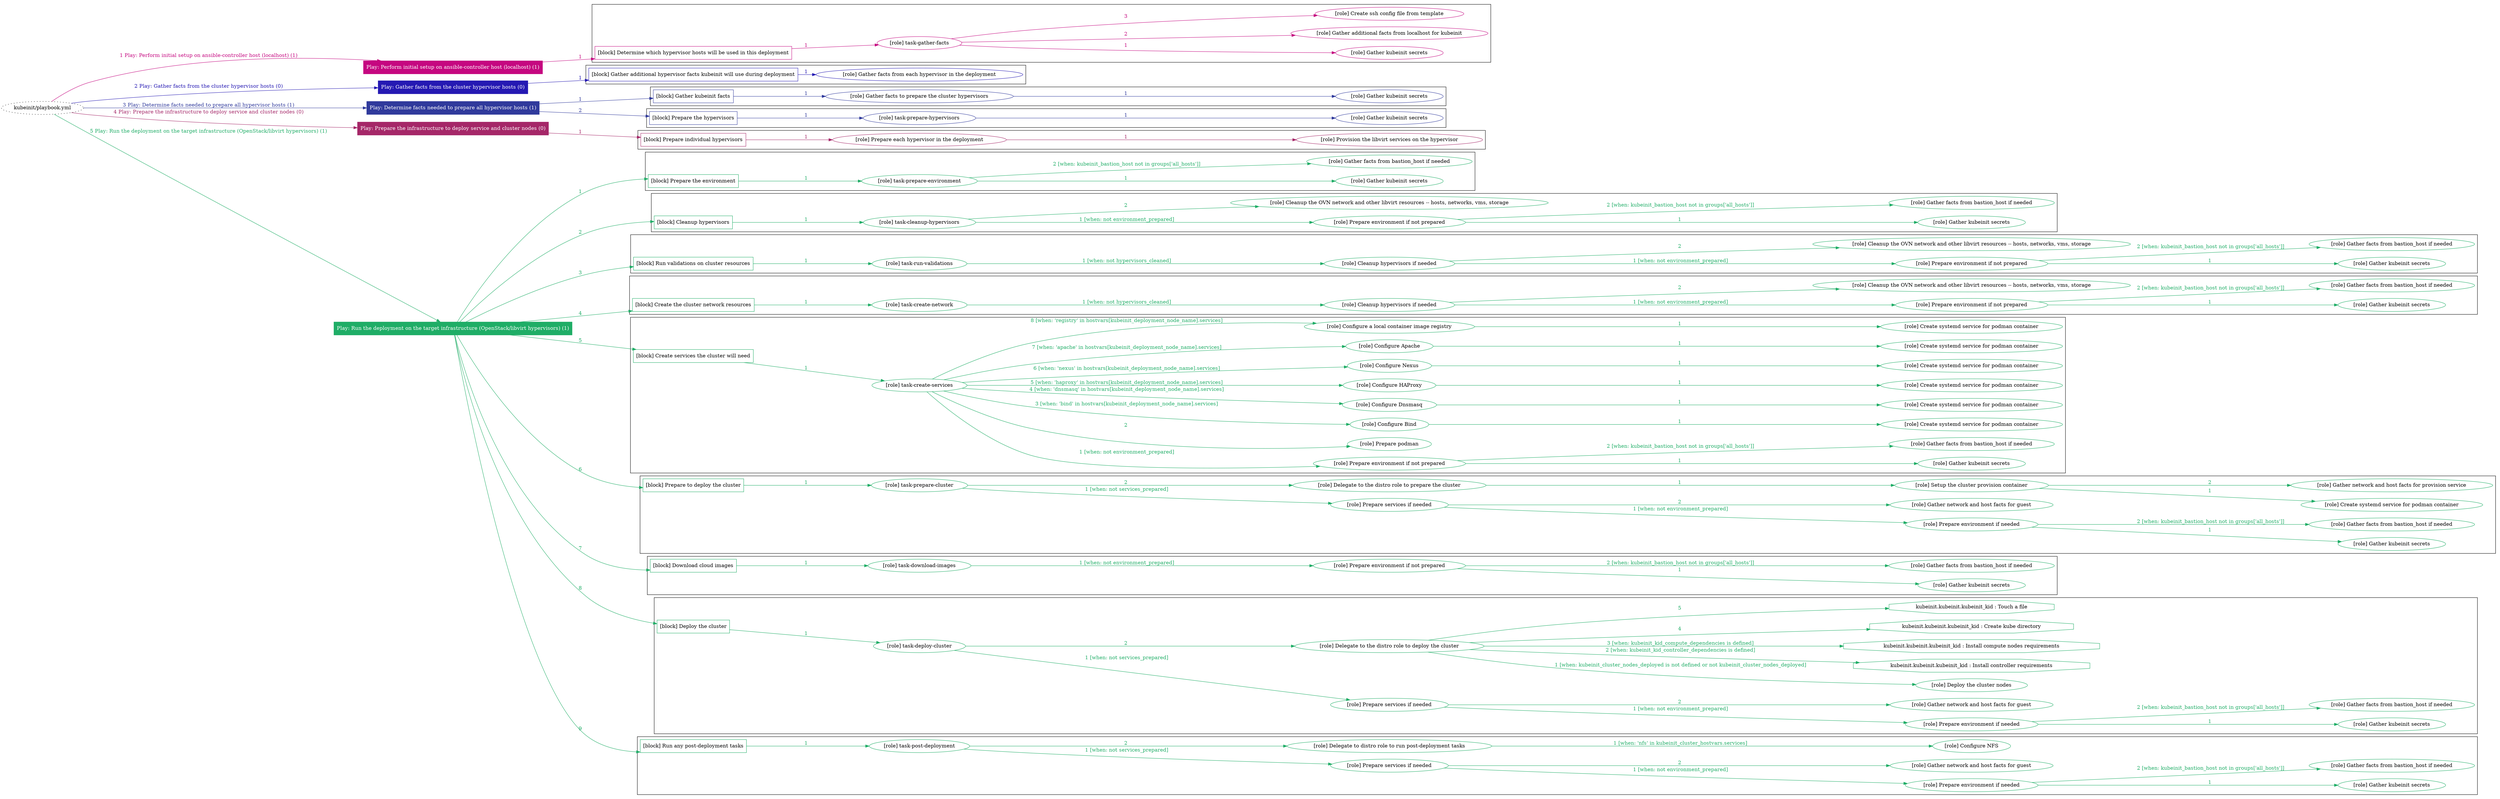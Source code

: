 digraph {
	graph [concentrate=true ordering=in rankdir=LR ratio=fill]
	edge [esep=5 sep=10]
	"kubeinit/playbook.yml" [URL="/home/runner/work/kubeinit/kubeinit/kubeinit/playbook.yml" id=playbook_5564cf9e style=dotted]
	"kubeinit/playbook.yml" -> play_42c17058 [label="1 Play: Perform initial setup on ansible-controller host (localhost) (1)" color="#c50780" fontcolor="#c50780" id=edge_play_42c17058 labeltooltip="1 Play: Perform initial setup on ansible-controller host (localhost) (1)" tooltip="1 Play: Perform initial setup on ansible-controller host (localhost) (1)"]
	subgraph "Play: Perform initial setup on ansible-controller host (localhost) (1)" {
		play_42c17058 [label="Play: Perform initial setup on ansible-controller host (localhost) (1)" URL="/home/runner/work/kubeinit/kubeinit/kubeinit/playbook.yml" color="#c50780" fontcolor="#ffffff" id=play_42c17058 shape=box style=filled tooltip=localhost]
		play_42c17058 -> block_4e6d3da4 [label=1 color="#c50780" fontcolor="#c50780" id=edge_block_4e6d3da4 labeltooltip=1 tooltip=1]
		subgraph cluster_block_4e6d3da4 {
			block_4e6d3da4 [label="[block] Determine which hypervisor hosts will be used in this deployment" URL="/home/runner/work/kubeinit/kubeinit/kubeinit/playbook.yml" color="#c50780" id=block_4e6d3da4 labeltooltip="Determine which hypervisor hosts will be used in this deployment" shape=box tooltip="Determine which hypervisor hosts will be used in this deployment"]
			block_4e6d3da4 -> role_4cf46955 [label="1 " color="#c50780" fontcolor="#c50780" id=edge_role_4cf46955 labeltooltip="1 " tooltip="1 "]
			subgraph "task-gather-facts" {
				role_4cf46955 [label="[role] task-gather-facts" URL="/home/runner/work/kubeinit/kubeinit/kubeinit/playbook.yml" color="#c50780" id=role_4cf46955 tooltip="task-gather-facts"]
				role_4cf46955 -> role_d04ea22d [label="1 " color="#c50780" fontcolor="#c50780" id=edge_role_d04ea22d labeltooltip="1 " tooltip="1 "]
				subgraph "Gather kubeinit secrets" {
					role_d04ea22d [label="[role] Gather kubeinit secrets" URL="/home/runner/.ansible/collections/ansible_collections/kubeinit/kubeinit/roles/kubeinit_prepare/tasks/build_hypervisors_group.yml" color="#c50780" id=role_d04ea22d tooltip="Gather kubeinit secrets"]
				}
				role_4cf46955 -> role_8571aa6c [label="2 " color="#c50780" fontcolor="#c50780" id=edge_role_8571aa6c labeltooltip="2 " tooltip="2 "]
				subgraph "Gather additional facts from localhost for kubeinit" {
					role_8571aa6c [label="[role] Gather additional facts from localhost for kubeinit" URL="/home/runner/.ansible/collections/ansible_collections/kubeinit/kubeinit/roles/kubeinit_prepare/tasks/build_hypervisors_group.yml" color="#c50780" id=role_8571aa6c tooltip="Gather additional facts from localhost for kubeinit"]
				}
				role_4cf46955 -> role_f6e1a509 [label="3 " color="#c50780" fontcolor="#c50780" id=edge_role_f6e1a509 labeltooltip="3 " tooltip="3 "]
				subgraph "Create ssh config file from template" {
					role_f6e1a509 [label="[role] Create ssh config file from template" URL="/home/runner/.ansible/collections/ansible_collections/kubeinit/kubeinit/roles/kubeinit_prepare/tasks/build_hypervisors_group.yml" color="#c50780" id=role_f6e1a509 tooltip="Create ssh config file from template"]
				}
			}
		}
	}
	"kubeinit/playbook.yml" -> play_f1cda1c5 [label="2 Play: Gather facts from the cluster hypervisor hosts (0)" color="#2519b3" fontcolor="#2519b3" id=edge_play_f1cda1c5 labeltooltip="2 Play: Gather facts from the cluster hypervisor hosts (0)" tooltip="2 Play: Gather facts from the cluster hypervisor hosts (0)"]
	subgraph "Play: Gather facts from the cluster hypervisor hosts (0)" {
		play_f1cda1c5 [label="Play: Gather facts from the cluster hypervisor hosts (0)" URL="/home/runner/work/kubeinit/kubeinit/kubeinit/playbook.yml" color="#2519b3" fontcolor="#ffffff" id=play_f1cda1c5 shape=box style=filled tooltip="Play: Gather facts from the cluster hypervisor hosts (0)"]
		play_f1cda1c5 -> block_b6346112 [label=1 color="#2519b3" fontcolor="#2519b3" id=edge_block_b6346112 labeltooltip=1 tooltip=1]
		subgraph cluster_block_b6346112 {
			block_b6346112 [label="[block] Gather additional hypervisor facts kubeinit will use during deployment" URL="/home/runner/work/kubeinit/kubeinit/kubeinit/playbook.yml" color="#2519b3" id=block_b6346112 labeltooltip="Gather additional hypervisor facts kubeinit will use during deployment" shape=box tooltip="Gather additional hypervisor facts kubeinit will use during deployment"]
			block_b6346112 -> role_59a12b52 [label="1 " color="#2519b3" fontcolor="#2519b3" id=edge_role_59a12b52 labeltooltip="1 " tooltip="1 "]
			subgraph "Gather facts from each hypervisor in the deployment" {
				role_59a12b52 [label="[role] Gather facts from each hypervisor in the deployment" URL="/home/runner/work/kubeinit/kubeinit/kubeinit/playbook.yml" color="#2519b3" id=role_59a12b52 tooltip="Gather facts from each hypervisor in the deployment"]
			}
		}
	}
	"kubeinit/playbook.yml" -> play_05d802f3 [label="3 Play: Determine facts needed to prepare all hypervisor hosts (1)" color="#303a9c" fontcolor="#303a9c" id=edge_play_05d802f3 labeltooltip="3 Play: Determine facts needed to prepare all hypervisor hosts (1)" tooltip="3 Play: Determine facts needed to prepare all hypervisor hosts (1)"]
	subgraph "Play: Determine facts needed to prepare all hypervisor hosts (1)" {
		play_05d802f3 [label="Play: Determine facts needed to prepare all hypervisor hosts (1)" URL="/home/runner/work/kubeinit/kubeinit/kubeinit/playbook.yml" color="#303a9c" fontcolor="#ffffff" id=play_05d802f3 shape=box style=filled tooltip=localhost]
		play_05d802f3 -> block_8f42b0ff [label=1 color="#303a9c" fontcolor="#303a9c" id=edge_block_8f42b0ff labeltooltip=1 tooltip=1]
		subgraph cluster_block_8f42b0ff {
			block_8f42b0ff [label="[block] Gather kubeinit facts" URL="/home/runner/work/kubeinit/kubeinit/kubeinit/playbook.yml" color="#303a9c" id=block_8f42b0ff labeltooltip="Gather kubeinit facts" shape=box tooltip="Gather kubeinit facts"]
			block_8f42b0ff -> role_394f64c6 [label="1 " color="#303a9c" fontcolor="#303a9c" id=edge_role_394f64c6 labeltooltip="1 " tooltip="1 "]
			subgraph "Gather facts to prepare the cluster hypervisors" {
				role_394f64c6 [label="[role] Gather facts to prepare the cluster hypervisors" URL="/home/runner/work/kubeinit/kubeinit/kubeinit/playbook.yml" color="#303a9c" id=role_394f64c6 tooltip="Gather facts to prepare the cluster hypervisors"]
				role_394f64c6 -> role_f16de16a [label="1 " color="#303a9c" fontcolor="#303a9c" id=edge_role_f16de16a labeltooltip="1 " tooltip="1 "]
				subgraph "Gather kubeinit secrets" {
					role_f16de16a [label="[role] Gather kubeinit secrets" URL="/home/runner/.ansible/collections/ansible_collections/kubeinit/kubeinit/roles/kubeinit_prepare/tasks/gather_kubeinit_facts.yml" color="#303a9c" id=role_f16de16a tooltip="Gather kubeinit secrets"]
				}
			}
		}
		play_05d802f3 -> block_bacd430b [label=2 color="#303a9c" fontcolor="#303a9c" id=edge_block_bacd430b labeltooltip=2 tooltip=2]
		subgraph cluster_block_bacd430b {
			block_bacd430b [label="[block] Prepare the hypervisors" URL="/home/runner/work/kubeinit/kubeinit/kubeinit/playbook.yml" color="#303a9c" id=block_bacd430b labeltooltip="Prepare the hypervisors" shape=box tooltip="Prepare the hypervisors"]
			block_bacd430b -> role_34060e7a [label="1 " color="#303a9c" fontcolor="#303a9c" id=edge_role_34060e7a labeltooltip="1 " tooltip="1 "]
			subgraph "task-prepare-hypervisors" {
				role_34060e7a [label="[role] task-prepare-hypervisors" URL="/home/runner/work/kubeinit/kubeinit/kubeinit/playbook.yml" color="#303a9c" id=role_34060e7a tooltip="task-prepare-hypervisors"]
				role_34060e7a -> role_936aabcf [label="1 " color="#303a9c" fontcolor="#303a9c" id=edge_role_936aabcf labeltooltip="1 " tooltip="1 "]
				subgraph "Gather kubeinit secrets" {
					role_936aabcf [label="[role] Gather kubeinit secrets" URL="/home/runner/.ansible/collections/ansible_collections/kubeinit/kubeinit/roles/kubeinit_prepare/tasks/gather_kubeinit_facts.yml" color="#303a9c" id=role_936aabcf tooltip="Gather kubeinit secrets"]
				}
			}
		}
	}
	"kubeinit/playbook.yml" -> play_a29bdca4 [label="4 Play: Prepare the infrastructure to deploy service and cluster nodes (0)" color="#a52768" fontcolor="#a52768" id=edge_play_a29bdca4 labeltooltip="4 Play: Prepare the infrastructure to deploy service and cluster nodes (0)" tooltip="4 Play: Prepare the infrastructure to deploy service and cluster nodes (0)"]
	subgraph "Play: Prepare the infrastructure to deploy service and cluster nodes (0)" {
		play_a29bdca4 [label="Play: Prepare the infrastructure to deploy service and cluster nodes (0)" URL="/home/runner/work/kubeinit/kubeinit/kubeinit/playbook.yml" color="#a52768" fontcolor="#ffffff" id=play_a29bdca4 shape=box style=filled tooltip="Play: Prepare the infrastructure to deploy service and cluster nodes (0)"]
		play_a29bdca4 -> block_cb45fae4 [label=1 color="#a52768" fontcolor="#a52768" id=edge_block_cb45fae4 labeltooltip=1 tooltip=1]
		subgraph cluster_block_cb45fae4 {
			block_cb45fae4 [label="[block] Prepare individual hypervisors" URL="/home/runner/work/kubeinit/kubeinit/kubeinit/playbook.yml" color="#a52768" id=block_cb45fae4 labeltooltip="Prepare individual hypervisors" shape=box tooltip="Prepare individual hypervisors"]
			block_cb45fae4 -> role_5d8b2928 [label="1 " color="#a52768" fontcolor="#a52768" id=edge_role_5d8b2928 labeltooltip="1 " tooltip="1 "]
			subgraph "Prepare each hypervisor in the deployment" {
				role_5d8b2928 [label="[role] Prepare each hypervisor in the deployment" URL="/home/runner/work/kubeinit/kubeinit/kubeinit/playbook.yml" color="#a52768" id=role_5d8b2928 tooltip="Prepare each hypervisor in the deployment"]
				role_5d8b2928 -> role_45c8732e [label="1 " color="#a52768" fontcolor="#a52768" id=edge_role_45c8732e labeltooltip="1 " tooltip="1 "]
				subgraph "Provision the libvirt services on the hypervisor" {
					role_45c8732e [label="[role] Provision the libvirt services on the hypervisor" URL="/home/runner/.ansible/collections/ansible_collections/kubeinit/kubeinit/roles/kubeinit_prepare/tasks/prepare_hypervisor.yml" color="#a52768" id=role_45c8732e tooltip="Provision the libvirt services on the hypervisor"]
				}
			}
		}
	}
	"kubeinit/playbook.yml" -> play_2ea4fa97 [label="5 Play: Run the deployment on the target infrastructure (OpenStack/libvirt hypervisors) (1)" color="#1fad66" fontcolor="#1fad66" id=edge_play_2ea4fa97 labeltooltip="5 Play: Run the deployment on the target infrastructure (OpenStack/libvirt hypervisors) (1)" tooltip="5 Play: Run the deployment on the target infrastructure (OpenStack/libvirt hypervisors) (1)"]
	subgraph "Play: Run the deployment on the target infrastructure (OpenStack/libvirt hypervisors) (1)" {
		play_2ea4fa97 [label="Play: Run the deployment on the target infrastructure (OpenStack/libvirt hypervisors) (1)" URL="/home/runner/work/kubeinit/kubeinit/kubeinit/playbook.yml" color="#1fad66" fontcolor="#ffffff" id=play_2ea4fa97 shape=box style=filled tooltip=localhost]
		play_2ea4fa97 -> block_c73feac8 [label=1 color="#1fad66" fontcolor="#1fad66" id=edge_block_c73feac8 labeltooltip=1 tooltip=1]
		subgraph cluster_block_c73feac8 {
			block_c73feac8 [label="[block] Prepare the environment" URL="/home/runner/work/kubeinit/kubeinit/kubeinit/playbook.yml" color="#1fad66" id=block_c73feac8 labeltooltip="Prepare the environment" shape=box tooltip="Prepare the environment"]
			block_c73feac8 -> role_e5b99250 [label="1 " color="#1fad66" fontcolor="#1fad66" id=edge_role_e5b99250 labeltooltip="1 " tooltip="1 "]
			subgraph "task-prepare-environment" {
				role_e5b99250 [label="[role] task-prepare-environment" URL="/home/runner/work/kubeinit/kubeinit/kubeinit/playbook.yml" color="#1fad66" id=role_e5b99250 tooltip="task-prepare-environment"]
				role_e5b99250 -> role_855a829a [label="1 " color="#1fad66" fontcolor="#1fad66" id=edge_role_855a829a labeltooltip="1 " tooltip="1 "]
				subgraph "Gather kubeinit secrets" {
					role_855a829a [label="[role] Gather kubeinit secrets" URL="/home/runner/.ansible/collections/ansible_collections/kubeinit/kubeinit/roles/kubeinit_prepare/tasks/gather_kubeinit_facts.yml" color="#1fad66" id=role_855a829a tooltip="Gather kubeinit secrets"]
				}
				role_e5b99250 -> role_eae39961 [label="2 [when: kubeinit_bastion_host not in groups['all_hosts']]" color="#1fad66" fontcolor="#1fad66" id=edge_role_eae39961 labeltooltip="2 [when: kubeinit_bastion_host not in groups['all_hosts']]" tooltip="2 [when: kubeinit_bastion_host not in groups['all_hosts']]"]
				subgraph "Gather facts from bastion_host if needed" {
					role_eae39961 [label="[role] Gather facts from bastion_host if needed" URL="/home/runner/.ansible/collections/ansible_collections/kubeinit/kubeinit/roles/kubeinit_prepare/tasks/main.yml" color="#1fad66" id=role_eae39961 tooltip="Gather facts from bastion_host if needed"]
				}
			}
		}
		play_2ea4fa97 -> block_cf624886 [label=2 color="#1fad66" fontcolor="#1fad66" id=edge_block_cf624886 labeltooltip=2 tooltip=2]
		subgraph cluster_block_cf624886 {
			block_cf624886 [label="[block] Cleanup hypervisors" URL="/home/runner/work/kubeinit/kubeinit/kubeinit/playbook.yml" color="#1fad66" id=block_cf624886 labeltooltip="Cleanup hypervisors" shape=box tooltip="Cleanup hypervisors"]
			block_cf624886 -> role_75ab85f9 [label="1 " color="#1fad66" fontcolor="#1fad66" id=edge_role_75ab85f9 labeltooltip="1 " tooltip="1 "]
			subgraph "task-cleanup-hypervisors" {
				role_75ab85f9 [label="[role] task-cleanup-hypervisors" URL="/home/runner/work/kubeinit/kubeinit/kubeinit/playbook.yml" color="#1fad66" id=role_75ab85f9 tooltip="task-cleanup-hypervisors"]
				role_75ab85f9 -> role_02f10717 [label="1 [when: not environment_prepared]" color="#1fad66" fontcolor="#1fad66" id=edge_role_02f10717 labeltooltip="1 [when: not environment_prepared]" tooltip="1 [when: not environment_prepared]"]
				subgraph "Prepare environment if not prepared" {
					role_02f10717 [label="[role] Prepare environment if not prepared" URL="/home/runner/.ansible/collections/ansible_collections/kubeinit/kubeinit/roles/kubeinit_libvirt/tasks/cleanup_hypervisors.yml" color="#1fad66" id=role_02f10717 tooltip="Prepare environment if not prepared"]
					role_02f10717 -> role_98727630 [label="1 " color="#1fad66" fontcolor="#1fad66" id=edge_role_98727630 labeltooltip="1 " tooltip="1 "]
					subgraph "Gather kubeinit secrets" {
						role_98727630 [label="[role] Gather kubeinit secrets" URL="/home/runner/.ansible/collections/ansible_collections/kubeinit/kubeinit/roles/kubeinit_prepare/tasks/gather_kubeinit_facts.yml" color="#1fad66" id=role_98727630 tooltip="Gather kubeinit secrets"]
					}
					role_02f10717 -> role_0d074d5c [label="2 [when: kubeinit_bastion_host not in groups['all_hosts']]" color="#1fad66" fontcolor="#1fad66" id=edge_role_0d074d5c labeltooltip="2 [when: kubeinit_bastion_host not in groups['all_hosts']]" tooltip="2 [when: kubeinit_bastion_host not in groups['all_hosts']]"]
					subgraph "Gather facts from bastion_host if needed" {
						role_0d074d5c [label="[role] Gather facts from bastion_host if needed" URL="/home/runner/.ansible/collections/ansible_collections/kubeinit/kubeinit/roles/kubeinit_prepare/tasks/main.yml" color="#1fad66" id=role_0d074d5c tooltip="Gather facts from bastion_host if needed"]
					}
				}
				role_75ab85f9 -> role_00b80582 [label="2 " color="#1fad66" fontcolor="#1fad66" id=edge_role_00b80582 labeltooltip="2 " tooltip="2 "]
				subgraph "Cleanup the OVN network and other libvirt resources -- hosts, networks, vms, storage" {
					role_00b80582 [label="[role] Cleanup the OVN network and other libvirt resources -- hosts, networks, vms, storage" URL="/home/runner/.ansible/collections/ansible_collections/kubeinit/kubeinit/roles/kubeinit_libvirt/tasks/cleanup_hypervisors.yml" color="#1fad66" id=role_00b80582 tooltip="Cleanup the OVN network and other libvirt resources -- hosts, networks, vms, storage"]
				}
			}
		}
		play_2ea4fa97 -> block_cd51d2e0 [label=3 color="#1fad66" fontcolor="#1fad66" id=edge_block_cd51d2e0 labeltooltip=3 tooltip=3]
		subgraph cluster_block_cd51d2e0 {
			block_cd51d2e0 [label="[block] Run validations on cluster resources" URL="/home/runner/work/kubeinit/kubeinit/kubeinit/playbook.yml" color="#1fad66" id=block_cd51d2e0 labeltooltip="Run validations on cluster resources" shape=box tooltip="Run validations on cluster resources"]
			block_cd51d2e0 -> role_d5bb2105 [label="1 " color="#1fad66" fontcolor="#1fad66" id=edge_role_d5bb2105 labeltooltip="1 " tooltip="1 "]
			subgraph "task-run-validations" {
				role_d5bb2105 [label="[role] task-run-validations" URL="/home/runner/work/kubeinit/kubeinit/kubeinit/playbook.yml" color="#1fad66" id=role_d5bb2105 tooltip="task-run-validations"]
				role_d5bb2105 -> role_03665a13 [label="1 [when: not hypervisors_cleaned]" color="#1fad66" fontcolor="#1fad66" id=edge_role_03665a13 labeltooltip="1 [when: not hypervisors_cleaned]" tooltip="1 [when: not hypervisors_cleaned]"]
				subgraph "Cleanup hypervisors if needed" {
					role_03665a13 [label="[role] Cleanup hypervisors if needed" URL="/home/runner/.ansible/collections/ansible_collections/kubeinit/kubeinit/roles/kubeinit_validations/tasks/main.yml" color="#1fad66" id=role_03665a13 tooltip="Cleanup hypervisors if needed"]
					role_03665a13 -> role_10167f34 [label="1 [when: not environment_prepared]" color="#1fad66" fontcolor="#1fad66" id=edge_role_10167f34 labeltooltip="1 [when: not environment_prepared]" tooltip="1 [when: not environment_prepared]"]
					subgraph "Prepare environment if not prepared" {
						role_10167f34 [label="[role] Prepare environment if not prepared" URL="/home/runner/.ansible/collections/ansible_collections/kubeinit/kubeinit/roles/kubeinit_libvirt/tasks/cleanup_hypervisors.yml" color="#1fad66" id=role_10167f34 tooltip="Prepare environment if not prepared"]
						role_10167f34 -> role_210a9e39 [label="1 " color="#1fad66" fontcolor="#1fad66" id=edge_role_210a9e39 labeltooltip="1 " tooltip="1 "]
						subgraph "Gather kubeinit secrets" {
							role_210a9e39 [label="[role] Gather kubeinit secrets" URL="/home/runner/.ansible/collections/ansible_collections/kubeinit/kubeinit/roles/kubeinit_prepare/tasks/gather_kubeinit_facts.yml" color="#1fad66" id=role_210a9e39 tooltip="Gather kubeinit secrets"]
						}
						role_10167f34 -> role_e3b0eb03 [label="2 [when: kubeinit_bastion_host not in groups['all_hosts']]" color="#1fad66" fontcolor="#1fad66" id=edge_role_e3b0eb03 labeltooltip="2 [when: kubeinit_bastion_host not in groups['all_hosts']]" tooltip="2 [when: kubeinit_bastion_host not in groups['all_hosts']]"]
						subgraph "Gather facts from bastion_host if needed" {
							role_e3b0eb03 [label="[role] Gather facts from bastion_host if needed" URL="/home/runner/.ansible/collections/ansible_collections/kubeinit/kubeinit/roles/kubeinit_prepare/tasks/main.yml" color="#1fad66" id=role_e3b0eb03 tooltip="Gather facts from bastion_host if needed"]
						}
					}
					role_03665a13 -> role_98d2ff98 [label="2 " color="#1fad66" fontcolor="#1fad66" id=edge_role_98d2ff98 labeltooltip="2 " tooltip="2 "]
					subgraph "Cleanup the OVN network and other libvirt resources -- hosts, networks, vms, storage" {
						role_98d2ff98 [label="[role] Cleanup the OVN network and other libvirt resources -- hosts, networks, vms, storage" URL="/home/runner/.ansible/collections/ansible_collections/kubeinit/kubeinit/roles/kubeinit_libvirt/tasks/cleanup_hypervisors.yml" color="#1fad66" id=role_98d2ff98 tooltip="Cleanup the OVN network and other libvirt resources -- hosts, networks, vms, storage"]
					}
				}
			}
		}
		play_2ea4fa97 -> block_5de63166 [label=4 color="#1fad66" fontcolor="#1fad66" id=edge_block_5de63166 labeltooltip=4 tooltip=4]
		subgraph cluster_block_5de63166 {
			block_5de63166 [label="[block] Create the cluster network resources" URL="/home/runner/work/kubeinit/kubeinit/kubeinit/playbook.yml" color="#1fad66" id=block_5de63166 labeltooltip="Create the cluster network resources" shape=box tooltip="Create the cluster network resources"]
			block_5de63166 -> role_e9cd8a99 [label="1 " color="#1fad66" fontcolor="#1fad66" id=edge_role_e9cd8a99 labeltooltip="1 " tooltip="1 "]
			subgraph "task-create-network" {
				role_e9cd8a99 [label="[role] task-create-network" URL="/home/runner/work/kubeinit/kubeinit/kubeinit/playbook.yml" color="#1fad66" id=role_e9cd8a99 tooltip="task-create-network"]
				role_e9cd8a99 -> role_dcf6763a [label="1 [when: not hypervisors_cleaned]" color="#1fad66" fontcolor="#1fad66" id=edge_role_dcf6763a labeltooltip="1 [when: not hypervisors_cleaned]" tooltip="1 [when: not hypervisors_cleaned]"]
				subgraph "Cleanup hypervisors if needed" {
					role_dcf6763a [label="[role] Cleanup hypervisors if needed" URL="/home/runner/.ansible/collections/ansible_collections/kubeinit/kubeinit/roles/kubeinit_libvirt/tasks/create_network.yml" color="#1fad66" id=role_dcf6763a tooltip="Cleanup hypervisors if needed"]
					role_dcf6763a -> role_76d9bab3 [label="1 [when: not environment_prepared]" color="#1fad66" fontcolor="#1fad66" id=edge_role_76d9bab3 labeltooltip="1 [when: not environment_prepared]" tooltip="1 [when: not environment_prepared]"]
					subgraph "Prepare environment if not prepared" {
						role_76d9bab3 [label="[role] Prepare environment if not prepared" URL="/home/runner/.ansible/collections/ansible_collections/kubeinit/kubeinit/roles/kubeinit_libvirt/tasks/cleanup_hypervisors.yml" color="#1fad66" id=role_76d9bab3 tooltip="Prepare environment if not prepared"]
						role_76d9bab3 -> role_d3091a8c [label="1 " color="#1fad66" fontcolor="#1fad66" id=edge_role_d3091a8c labeltooltip="1 " tooltip="1 "]
						subgraph "Gather kubeinit secrets" {
							role_d3091a8c [label="[role] Gather kubeinit secrets" URL="/home/runner/.ansible/collections/ansible_collections/kubeinit/kubeinit/roles/kubeinit_prepare/tasks/gather_kubeinit_facts.yml" color="#1fad66" id=role_d3091a8c tooltip="Gather kubeinit secrets"]
						}
						role_76d9bab3 -> role_315ba14d [label="2 [when: kubeinit_bastion_host not in groups['all_hosts']]" color="#1fad66" fontcolor="#1fad66" id=edge_role_315ba14d labeltooltip="2 [when: kubeinit_bastion_host not in groups['all_hosts']]" tooltip="2 [when: kubeinit_bastion_host not in groups['all_hosts']]"]
						subgraph "Gather facts from bastion_host if needed" {
							role_315ba14d [label="[role] Gather facts from bastion_host if needed" URL="/home/runner/.ansible/collections/ansible_collections/kubeinit/kubeinit/roles/kubeinit_prepare/tasks/main.yml" color="#1fad66" id=role_315ba14d tooltip="Gather facts from bastion_host if needed"]
						}
					}
					role_dcf6763a -> role_0701bebf [label="2 " color="#1fad66" fontcolor="#1fad66" id=edge_role_0701bebf labeltooltip="2 " tooltip="2 "]
					subgraph "Cleanup the OVN network and other libvirt resources -- hosts, networks, vms, storage" {
						role_0701bebf [label="[role] Cleanup the OVN network and other libvirt resources -- hosts, networks, vms, storage" URL="/home/runner/.ansible/collections/ansible_collections/kubeinit/kubeinit/roles/kubeinit_libvirt/tasks/cleanup_hypervisors.yml" color="#1fad66" id=role_0701bebf tooltip="Cleanup the OVN network and other libvirt resources -- hosts, networks, vms, storage"]
					}
				}
			}
		}
		play_2ea4fa97 -> block_872a42b5 [label=5 color="#1fad66" fontcolor="#1fad66" id=edge_block_872a42b5 labeltooltip=5 tooltip=5]
		subgraph cluster_block_872a42b5 {
			block_872a42b5 [label="[block] Create services the cluster will need" URL="/home/runner/work/kubeinit/kubeinit/kubeinit/playbook.yml" color="#1fad66" id=block_872a42b5 labeltooltip="Create services the cluster will need" shape=box tooltip="Create services the cluster will need"]
			block_872a42b5 -> role_d83dde17 [label="1 " color="#1fad66" fontcolor="#1fad66" id=edge_role_d83dde17 labeltooltip="1 " tooltip="1 "]
			subgraph "task-create-services" {
				role_d83dde17 [label="[role] task-create-services" URL="/home/runner/work/kubeinit/kubeinit/kubeinit/playbook.yml" color="#1fad66" id=role_d83dde17 tooltip="task-create-services"]
				role_d83dde17 -> role_1523cd6d [label="1 [when: not environment_prepared]" color="#1fad66" fontcolor="#1fad66" id=edge_role_1523cd6d labeltooltip="1 [when: not environment_prepared]" tooltip="1 [when: not environment_prepared]"]
				subgraph "Prepare environment if not prepared" {
					role_1523cd6d [label="[role] Prepare environment if not prepared" URL="/home/runner/.ansible/collections/ansible_collections/kubeinit/kubeinit/roles/kubeinit_services/tasks/main.yml" color="#1fad66" id=role_1523cd6d tooltip="Prepare environment if not prepared"]
					role_1523cd6d -> role_c3a55518 [label="1 " color="#1fad66" fontcolor="#1fad66" id=edge_role_c3a55518 labeltooltip="1 " tooltip="1 "]
					subgraph "Gather kubeinit secrets" {
						role_c3a55518 [label="[role] Gather kubeinit secrets" URL="/home/runner/.ansible/collections/ansible_collections/kubeinit/kubeinit/roles/kubeinit_prepare/tasks/gather_kubeinit_facts.yml" color="#1fad66" id=role_c3a55518 tooltip="Gather kubeinit secrets"]
					}
					role_1523cd6d -> role_be719a5b [label="2 [when: kubeinit_bastion_host not in groups['all_hosts']]" color="#1fad66" fontcolor="#1fad66" id=edge_role_be719a5b labeltooltip="2 [when: kubeinit_bastion_host not in groups['all_hosts']]" tooltip="2 [when: kubeinit_bastion_host not in groups['all_hosts']]"]
					subgraph "Gather facts from bastion_host if needed" {
						role_be719a5b [label="[role] Gather facts from bastion_host if needed" URL="/home/runner/.ansible/collections/ansible_collections/kubeinit/kubeinit/roles/kubeinit_prepare/tasks/main.yml" color="#1fad66" id=role_be719a5b tooltip="Gather facts from bastion_host if needed"]
					}
				}
				role_d83dde17 -> role_7c3e9419 [label="2 " color="#1fad66" fontcolor="#1fad66" id=edge_role_7c3e9419 labeltooltip="2 " tooltip="2 "]
				subgraph "Prepare podman" {
					role_7c3e9419 [label="[role] Prepare podman" URL="/home/runner/.ansible/collections/ansible_collections/kubeinit/kubeinit/roles/kubeinit_services/tasks/00_create_service_pod.yml" color="#1fad66" id=role_7c3e9419 tooltip="Prepare podman"]
				}
				role_d83dde17 -> role_26289a36 [label="3 [when: 'bind' in hostvars[kubeinit_deployment_node_name].services]" color="#1fad66" fontcolor="#1fad66" id=edge_role_26289a36 labeltooltip="3 [when: 'bind' in hostvars[kubeinit_deployment_node_name].services]" tooltip="3 [when: 'bind' in hostvars[kubeinit_deployment_node_name].services]"]
				subgraph "Configure Bind" {
					role_26289a36 [label="[role] Configure Bind" URL="/home/runner/.ansible/collections/ansible_collections/kubeinit/kubeinit/roles/kubeinit_services/tasks/start_services_containers.yml" color="#1fad66" id=role_26289a36 tooltip="Configure Bind"]
					role_26289a36 -> role_2026333e [label="1 " color="#1fad66" fontcolor="#1fad66" id=edge_role_2026333e labeltooltip="1 " tooltip="1 "]
					subgraph "Create systemd service for podman container" {
						role_2026333e [label="[role] Create systemd service for podman container" URL="/home/runner/.ansible/collections/ansible_collections/kubeinit/kubeinit/roles/kubeinit_bind/tasks/main.yml" color="#1fad66" id=role_2026333e tooltip="Create systemd service for podman container"]
					}
				}
				role_d83dde17 -> role_4a49060d [label="4 [when: 'dnsmasq' in hostvars[kubeinit_deployment_node_name].services]" color="#1fad66" fontcolor="#1fad66" id=edge_role_4a49060d labeltooltip="4 [when: 'dnsmasq' in hostvars[kubeinit_deployment_node_name].services]" tooltip="4 [when: 'dnsmasq' in hostvars[kubeinit_deployment_node_name].services]"]
				subgraph "Configure Dnsmasq" {
					role_4a49060d [label="[role] Configure Dnsmasq" URL="/home/runner/.ansible/collections/ansible_collections/kubeinit/kubeinit/roles/kubeinit_services/tasks/start_services_containers.yml" color="#1fad66" id=role_4a49060d tooltip="Configure Dnsmasq"]
					role_4a49060d -> role_c79d791f [label="1 " color="#1fad66" fontcolor="#1fad66" id=edge_role_c79d791f labeltooltip="1 " tooltip="1 "]
					subgraph "Create systemd service for podman container" {
						role_c79d791f [label="[role] Create systemd service for podman container" URL="/home/runner/.ansible/collections/ansible_collections/kubeinit/kubeinit/roles/kubeinit_dnsmasq/tasks/main.yml" color="#1fad66" id=role_c79d791f tooltip="Create systemd service for podman container"]
					}
				}
				role_d83dde17 -> role_0d528020 [label="5 [when: 'haproxy' in hostvars[kubeinit_deployment_node_name].services]" color="#1fad66" fontcolor="#1fad66" id=edge_role_0d528020 labeltooltip="5 [when: 'haproxy' in hostvars[kubeinit_deployment_node_name].services]" tooltip="5 [when: 'haproxy' in hostvars[kubeinit_deployment_node_name].services]"]
				subgraph "Configure HAProxy" {
					role_0d528020 [label="[role] Configure HAProxy" URL="/home/runner/.ansible/collections/ansible_collections/kubeinit/kubeinit/roles/kubeinit_services/tasks/start_services_containers.yml" color="#1fad66" id=role_0d528020 tooltip="Configure HAProxy"]
					role_0d528020 -> role_cff7c9f5 [label="1 " color="#1fad66" fontcolor="#1fad66" id=edge_role_cff7c9f5 labeltooltip="1 " tooltip="1 "]
					subgraph "Create systemd service for podman container" {
						role_cff7c9f5 [label="[role] Create systemd service for podman container" URL="/home/runner/.ansible/collections/ansible_collections/kubeinit/kubeinit/roles/kubeinit_haproxy/tasks/main.yml" color="#1fad66" id=role_cff7c9f5 tooltip="Create systemd service for podman container"]
					}
				}
				role_d83dde17 -> role_6ac2ac7f [label="6 [when: 'nexus' in hostvars[kubeinit_deployment_node_name].services]" color="#1fad66" fontcolor="#1fad66" id=edge_role_6ac2ac7f labeltooltip="6 [when: 'nexus' in hostvars[kubeinit_deployment_node_name].services]" tooltip="6 [when: 'nexus' in hostvars[kubeinit_deployment_node_name].services]"]
				subgraph "Configure Nexus" {
					role_6ac2ac7f [label="[role] Configure Nexus" URL="/home/runner/.ansible/collections/ansible_collections/kubeinit/kubeinit/roles/kubeinit_services/tasks/start_services_containers.yml" color="#1fad66" id=role_6ac2ac7f tooltip="Configure Nexus"]
					role_6ac2ac7f -> role_fccacf14 [label="1 " color="#1fad66" fontcolor="#1fad66" id=edge_role_fccacf14 labeltooltip="1 " tooltip="1 "]
					subgraph "Create systemd service for podman container" {
						role_fccacf14 [label="[role] Create systemd service for podman container" URL="/home/runner/.ansible/collections/ansible_collections/kubeinit/kubeinit/roles/kubeinit_nexus/tasks/main.yml" color="#1fad66" id=role_fccacf14 tooltip="Create systemd service for podman container"]
					}
				}
				role_d83dde17 -> role_798a226c [label="7 [when: 'apache' in hostvars[kubeinit_deployment_node_name].services]" color="#1fad66" fontcolor="#1fad66" id=edge_role_798a226c labeltooltip="7 [when: 'apache' in hostvars[kubeinit_deployment_node_name].services]" tooltip="7 [when: 'apache' in hostvars[kubeinit_deployment_node_name].services]"]
				subgraph "Configure Apache" {
					role_798a226c [label="[role] Configure Apache" URL="/home/runner/.ansible/collections/ansible_collections/kubeinit/kubeinit/roles/kubeinit_services/tasks/start_services_containers.yml" color="#1fad66" id=role_798a226c tooltip="Configure Apache"]
					role_798a226c -> role_a50dfe95 [label="1 " color="#1fad66" fontcolor="#1fad66" id=edge_role_a50dfe95 labeltooltip="1 " tooltip="1 "]
					subgraph "Create systemd service for podman container" {
						role_a50dfe95 [label="[role] Create systemd service for podman container" URL="/home/runner/.ansible/collections/ansible_collections/kubeinit/kubeinit/roles/kubeinit_apache/tasks/main.yml" color="#1fad66" id=role_a50dfe95 tooltip="Create systemd service for podman container"]
					}
				}
				role_d83dde17 -> role_23ed3f82 [label="8 [when: 'registry' in hostvars[kubeinit_deployment_node_name].services]" color="#1fad66" fontcolor="#1fad66" id=edge_role_23ed3f82 labeltooltip="8 [when: 'registry' in hostvars[kubeinit_deployment_node_name].services]" tooltip="8 [when: 'registry' in hostvars[kubeinit_deployment_node_name].services]"]
				subgraph "Configure a local container image registry" {
					role_23ed3f82 [label="[role] Configure a local container image registry" URL="/home/runner/.ansible/collections/ansible_collections/kubeinit/kubeinit/roles/kubeinit_services/tasks/start_services_containers.yml" color="#1fad66" id=role_23ed3f82 tooltip="Configure a local container image registry"]
					role_23ed3f82 -> role_9bff46e8 [label="1 " color="#1fad66" fontcolor="#1fad66" id=edge_role_9bff46e8 labeltooltip="1 " tooltip="1 "]
					subgraph "Create systemd service for podman container" {
						role_9bff46e8 [label="[role] Create systemd service for podman container" URL="/home/runner/.ansible/collections/ansible_collections/kubeinit/kubeinit/roles/kubeinit_registry/tasks/main.yml" color="#1fad66" id=role_9bff46e8 tooltip="Create systemd service for podman container"]
					}
				}
			}
		}
		play_2ea4fa97 -> block_7a41cb1a [label=6 color="#1fad66" fontcolor="#1fad66" id=edge_block_7a41cb1a labeltooltip=6 tooltip=6]
		subgraph cluster_block_7a41cb1a {
			block_7a41cb1a [label="[block] Prepare to deploy the cluster" URL="/home/runner/work/kubeinit/kubeinit/kubeinit/playbook.yml" color="#1fad66" id=block_7a41cb1a labeltooltip="Prepare to deploy the cluster" shape=box tooltip="Prepare to deploy the cluster"]
			block_7a41cb1a -> role_65507ffd [label="1 " color="#1fad66" fontcolor="#1fad66" id=edge_role_65507ffd labeltooltip="1 " tooltip="1 "]
			subgraph "task-prepare-cluster" {
				role_65507ffd [label="[role] task-prepare-cluster" URL="/home/runner/work/kubeinit/kubeinit/kubeinit/playbook.yml" color="#1fad66" id=role_65507ffd tooltip="task-prepare-cluster"]
				role_65507ffd -> role_a12e77d1 [label="1 [when: not services_prepared]" color="#1fad66" fontcolor="#1fad66" id=edge_role_a12e77d1 labeltooltip="1 [when: not services_prepared]" tooltip="1 [when: not services_prepared]"]
				subgraph "Prepare services if needed" {
					role_a12e77d1 [label="[role] Prepare services if needed" URL="/home/runner/.ansible/collections/ansible_collections/kubeinit/kubeinit/roles/kubeinit_prepare/tasks/prepare_cluster.yml" color="#1fad66" id=role_a12e77d1 tooltip="Prepare services if needed"]
					role_a12e77d1 -> role_55e72402 [label="1 [when: not environment_prepared]" color="#1fad66" fontcolor="#1fad66" id=edge_role_55e72402 labeltooltip="1 [when: not environment_prepared]" tooltip="1 [when: not environment_prepared]"]
					subgraph "Prepare environment if needed" {
						role_55e72402 [label="[role] Prepare environment if needed" URL="/home/runner/.ansible/collections/ansible_collections/kubeinit/kubeinit/roles/kubeinit_services/tasks/prepare_services.yml" color="#1fad66" id=role_55e72402 tooltip="Prepare environment if needed"]
						role_55e72402 -> role_f19817d0 [label="1 " color="#1fad66" fontcolor="#1fad66" id=edge_role_f19817d0 labeltooltip="1 " tooltip="1 "]
						subgraph "Gather kubeinit secrets" {
							role_f19817d0 [label="[role] Gather kubeinit secrets" URL="/home/runner/.ansible/collections/ansible_collections/kubeinit/kubeinit/roles/kubeinit_prepare/tasks/gather_kubeinit_facts.yml" color="#1fad66" id=role_f19817d0 tooltip="Gather kubeinit secrets"]
						}
						role_55e72402 -> role_203a5613 [label="2 [when: kubeinit_bastion_host not in groups['all_hosts']]" color="#1fad66" fontcolor="#1fad66" id=edge_role_203a5613 labeltooltip="2 [when: kubeinit_bastion_host not in groups['all_hosts']]" tooltip="2 [when: kubeinit_bastion_host not in groups['all_hosts']]"]
						subgraph "Gather facts from bastion_host if needed" {
							role_203a5613 [label="[role] Gather facts from bastion_host if needed" URL="/home/runner/.ansible/collections/ansible_collections/kubeinit/kubeinit/roles/kubeinit_prepare/tasks/main.yml" color="#1fad66" id=role_203a5613 tooltip="Gather facts from bastion_host if needed"]
						}
					}
					role_a12e77d1 -> role_26446d34 [label="2 " color="#1fad66" fontcolor="#1fad66" id=edge_role_26446d34 labeltooltip="2 " tooltip="2 "]
					subgraph "Gather network and host facts for guest" {
						role_26446d34 [label="[role] Gather network and host facts for guest" URL="/home/runner/.ansible/collections/ansible_collections/kubeinit/kubeinit/roles/kubeinit_services/tasks/prepare_services.yml" color="#1fad66" id=role_26446d34 tooltip="Gather network and host facts for guest"]
					}
				}
				role_65507ffd -> role_d5dae1c7 [label="2 " color="#1fad66" fontcolor="#1fad66" id=edge_role_d5dae1c7 labeltooltip="2 " tooltip="2 "]
				subgraph "Delegate to the distro role to prepare the cluster" {
					role_d5dae1c7 [label="[role] Delegate to the distro role to prepare the cluster" URL="/home/runner/.ansible/collections/ansible_collections/kubeinit/kubeinit/roles/kubeinit_prepare/tasks/prepare_cluster.yml" color="#1fad66" id=role_d5dae1c7 tooltip="Delegate to the distro role to prepare the cluster"]
					role_d5dae1c7 -> role_82a41051 [label="1 " color="#1fad66" fontcolor="#1fad66" id=edge_role_82a41051 labeltooltip="1 " tooltip="1 "]
					subgraph "Setup the cluster provision container" {
						role_82a41051 [label="[role] Setup the cluster provision container" URL="/home/runner/.ansible/collections/ansible_collections/kubeinit/kubeinit/roles/kubeinit_kid/tasks/prepare_cluster.yml" color="#1fad66" id=role_82a41051 tooltip="Setup the cluster provision container"]
						role_82a41051 -> role_9b3b4891 [label="1 " color="#1fad66" fontcolor="#1fad66" id=edge_role_9b3b4891 labeltooltip="1 " tooltip="1 "]
						subgraph "Create systemd service for podman container" {
							role_9b3b4891 [label="[role] Create systemd service for podman container" URL="/home/runner/.ansible/collections/ansible_collections/kubeinit/kubeinit/roles/kubeinit_services/tasks/create_provision_container.yml" color="#1fad66" id=role_9b3b4891 tooltip="Create systemd service for podman container"]
						}
						role_82a41051 -> role_27ac0530 [label="2 " color="#1fad66" fontcolor="#1fad66" id=edge_role_27ac0530 labeltooltip="2 " tooltip="2 "]
						subgraph "Gather network and host facts for provision service" {
							role_27ac0530 [label="[role] Gather network and host facts for provision service" URL="/home/runner/.ansible/collections/ansible_collections/kubeinit/kubeinit/roles/kubeinit_services/tasks/create_provision_container.yml" color="#1fad66" id=role_27ac0530 tooltip="Gather network and host facts for provision service"]
						}
					}
				}
			}
		}
		play_2ea4fa97 -> block_debc96ec [label=7 color="#1fad66" fontcolor="#1fad66" id=edge_block_debc96ec labeltooltip=7 tooltip=7]
		subgraph cluster_block_debc96ec {
			block_debc96ec [label="[block] Download cloud images" URL="/home/runner/work/kubeinit/kubeinit/kubeinit/playbook.yml" color="#1fad66" id=block_debc96ec labeltooltip="Download cloud images" shape=box tooltip="Download cloud images"]
			block_debc96ec -> role_617643ec [label="1 " color="#1fad66" fontcolor="#1fad66" id=edge_role_617643ec labeltooltip="1 " tooltip="1 "]
			subgraph "task-download-images" {
				role_617643ec [label="[role] task-download-images" URL="/home/runner/work/kubeinit/kubeinit/kubeinit/playbook.yml" color="#1fad66" id=role_617643ec tooltip="task-download-images"]
				role_617643ec -> role_29101d7b [label="1 [when: not environment_prepared]" color="#1fad66" fontcolor="#1fad66" id=edge_role_29101d7b labeltooltip="1 [when: not environment_prepared]" tooltip="1 [when: not environment_prepared]"]
				subgraph "Prepare environment if not prepared" {
					role_29101d7b [label="[role] Prepare environment if not prepared" URL="/home/runner/.ansible/collections/ansible_collections/kubeinit/kubeinit/roles/kubeinit_libvirt/tasks/download_cloud_images.yml" color="#1fad66" id=role_29101d7b tooltip="Prepare environment if not prepared"]
					role_29101d7b -> role_17582dfa [label="1 " color="#1fad66" fontcolor="#1fad66" id=edge_role_17582dfa labeltooltip="1 " tooltip="1 "]
					subgraph "Gather kubeinit secrets" {
						role_17582dfa [label="[role] Gather kubeinit secrets" URL="/home/runner/.ansible/collections/ansible_collections/kubeinit/kubeinit/roles/kubeinit_prepare/tasks/gather_kubeinit_facts.yml" color="#1fad66" id=role_17582dfa tooltip="Gather kubeinit secrets"]
					}
					role_29101d7b -> role_f20e0ebf [label="2 [when: kubeinit_bastion_host not in groups['all_hosts']]" color="#1fad66" fontcolor="#1fad66" id=edge_role_f20e0ebf labeltooltip="2 [when: kubeinit_bastion_host not in groups['all_hosts']]" tooltip="2 [when: kubeinit_bastion_host not in groups['all_hosts']]"]
					subgraph "Gather facts from bastion_host if needed" {
						role_f20e0ebf [label="[role] Gather facts from bastion_host if needed" URL="/home/runner/.ansible/collections/ansible_collections/kubeinit/kubeinit/roles/kubeinit_prepare/tasks/main.yml" color="#1fad66" id=role_f20e0ebf tooltip="Gather facts from bastion_host if needed"]
					}
				}
			}
		}
		play_2ea4fa97 -> block_0fe21b5a [label=8 color="#1fad66" fontcolor="#1fad66" id=edge_block_0fe21b5a labeltooltip=8 tooltip=8]
		subgraph cluster_block_0fe21b5a {
			block_0fe21b5a [label="[block] Deploy the cluster" URL="/home/runner/work/kubeinit/kubeinit/kubeinit/playbook.yml" color="#1fad66" id=block_0fe21b5a labeltooltip="Deploy the cluster" shape=box tooltip="Deploy the cluster"]
			block_0fe21b5a -> role_fb14c7ba [label="1 " color="#1fad66" fontcolor="#1fad66" id=edge_role_fb14c7ba labeltooltip="1 " tooltip="1 "]
			subgraph "task-deploy-cluster" {
				role_fb14c7ba [label="[role] task-deploy-cluster" URL="/home/runner/work/kubeinit/kubeinit/kubeinit/playbook.yml" color="#1fad66" id=role_fb14c7ba tooltip="task-deploy-cluster"]
				role_fb14c7ba -> role_1fa81d0f [label="1 [when: not services_prepared]" color="#1fad66" fontcolor="#1fad66" id=edge_role_1fa81d0f labeltooltip="1 [when: not services_prepared]" tooltip="1 [when: not services_prepared]"]
				subgraph "Prepare services if needed" {
					role_1fa81d0f [label="[role] Prepare services if needed" URL="/home/runner/.ansible/collections/ansible_collections/kubeinit/kubeinit/roles/kubeinit_prepare/tasks/deploy_cluster.yml" color="#1fad66" id=role_1fa81d0f tooltip="Prepare services if needed"]
					role_1fa81d0f -> role_fc3d28c7 [label="1 [when: not environment_prepared]" color="#1fad66" fontcolor="#1fad66" id=edge_role_fc3d28c7 labeltooltip="1 [when: not environment_prepared]" tooltip="1 [when: not environment_prepared]"]
					subgraph "Prepare environment if needed" {
						role_fc3d28c7 [label="[role] Prepare environment if needed" URL="/home/runner/.ansible/collections/ansible_collections/kubeinit/kubeinit/roles/kubeinit_services/tasks/prepare_services.yml" color="#1fad66" id=role_fc3d28c7 tooltip="Prepare environment if needed"]
						role_fc3d28c7 -> role_4d09fc79 [label="1 " color="#1fad66" fontcolor="#1fad66" id=edge_role_4d09fc79 labeltooltip="1 " tooltip="1 "]
						subgraph "Gather kubeinit secrets" {
							role_4d09fc79 [label="[role] Gather kubeinit secrets" URL="/home/runner/.ansible/collections/ansible_collections/kubeinit/kubeinit/roles/kubeinit_prepare/tasks/gather_kubeinit_facts.yml" color="#1fad66" id=role_4d09fc79 tooltip="Gather kubeinit secrets"]
						}
						role_fc3d28c7 -> role_b85ca55e [label="2 [when: kubeinit_bastion_host not in groups['all_hosts']]" color="#1fad66" fontcolor="#1fad66" id=edge_role_b85ca55e labeltooltip="2 [when: kubeinit_bastion_host not in groups['all_hosts']]" tooltip="2 [when: kubeinit_bastion_host not in groups['all_hosts']]"]
						subgraph "Gather facts from bastion_host if needed" {
							role_b85ca55e [label="[role] Gather facts from bastion_host if needed" URL="/home/runner/.ansible/collections/ansible_collections/kubeinit/kubeinit/roles/kubeinit_prepare/tasks/main.yml" color="#1fad66" id=role_b85ca55e tooltip="Gather facts from bastion_host if needed"]
						}
					}
					role_1fa81d0f -> role_382c7be3 [label="2 " color="#1fad66" fontcolor="#1fad66" id=edge_role_382c7be3 labeltooltip="2 " tooltip="2 "]
					subgraph "Gather network and host facts for guest" {
						role_382c7be3 [label="[role] Gather network and host facts for guest" URL="/home/runner/.ansible/collections/ansible_collections/kubeinit/kubeinit/roles/kubeinit_services/tasks/prepare_services.yml" color="#1fad66" id=role_382c7be3 tooltip="Gather network and host facts for guest"]
					}
				}
				role_fb14c7ba -> role_aa19a4da [label="2 " color="#1fad66" fontcolor="#1fad66" id=edge_role_aa19a4da labeltooltip="2 " tooltip="2 "]
				subgraph "Delegate to the distro role to deploy the cluster" {
					role_aa19a4da [label="[role] Delegate to the distro role to deploy the cluster" URL="/home/runner/.ansible/collections/ansible_collections/kubeinit/kubeinit/roles/kubeinit_prepare/tasks/deploy_cluster.yml" color="#1fad66" id=role_aa19a4da tooltip="Delegate to the distro role to deploy the cluster"]
					role_aa19a4da -> role_904bb3b4 [label="1 [when: kubeinit_cluster_nodes_deployed is not defined or not kubeinit_cluster_nodes_deployed]" color="#1fad66" fontcolor="#1fad66" id=edge_role_904bb3b4 labeltooltip="1 [when: kubeinit_cluster_nodes_deployed is not defined or not kubeinit_cluster_nodes_deployed]" tooltip="1 [when: kubeinit_cluster_nodes_deployed is not defined or not kubeinit_cluster_nodes_deployed]"]
					subgraph "Deploy the cluster nodes" {
						role_904bb3b4 [label="[role] Deploy the cluster nodes" URL="/home/runner/.ansible/collections/ansible_collections/kubeinit/kubeinit/roles/kubeinit_kid/tasks/main.yml" color="#1fad66" id=role_904bb3b4 tooltip="Deploy the cluster nodes"]
					}
					task_8422f1a1 [label="kubeinit.kubeinit.kubeinit_kid : Install controller requirements" URL="/home/runner/.ansible/collections/ansible_collections/kubeinit/kubeinit/roles/kubeinit_kid/tasks/main.yml" color="#1fad66" id=task_8422f1a1 shape=octagon tooltip="kubeinit.kubeinit.kubeinit_kid : Install controller requirements"]
					role_aa19a4da -> task_8422f1a1 [label="2 [when: kubeinit_kid_controller_dependencies is defined]" color="#1fad66" fontcolor="#1fad66" id=edge_task_8422f1a1 labeltooltip="2 [when: kubeinit_kid_controller_dependencies is defined]" tooltip="2 [when: kubeinit_kid_controller_dependencies is defined]"]
					task_8edd1634 [label="kubeinit.kubeinit.kubeinit_kid : Install compute nodes requirements" URL="/home/runner/.ansible/collections/ansible_collections/kubeinit/kubeinit/roles/kubeinit_kid/tasks/main.yml" color="#1fad66" id=task_8edd1634 shape=octagon tooltip="kubeinit.kubeinit.kubeinit_kid : Install compute nodes requirements"]
					role_aa19a4da -> task_8edd1634 [label="3 [when: kubeinit_kid_compute_dependencies is defined]" color="#1fad66" fontcolor="#1fad66" id=edge_task_8edd1634 labeltooltip="3 [when: kubeinit_kid_compute_dependencies is defined]" tooltip="3 [when: kubeinit_kid_compute_dependencies is defined]"]
					task_5d93867d [label="kubeinit.kubeinit.kubeinit_kid : Create kube directory" URL="/home/runner/.ansible/collections/ansible_collections/kubeinit/kubeinit/roles/kubeinit_kid/tasks/main.yml" color="#1fad66" id=task_5d93867d shape=octagon tooltip="kubeinit.kubeinit.kubeinit_kid : Create kube directory"]
					role_aa19a4da -> task_5d93867d [label="4 " color="#1fad66" fontcolor="#1fad66" id=edge_task_5d93867d labeltooltip="4 " tooltip="4 "]
					task_78973766 [label="kubeinit.kubeinit.kubeinit_kid : Touch a file" URL="/home/runner/.ansible/collections/ansible_collections/kubeinit/kubeinit/roles/kubeinit_kid/tasks/main.yml" color="#1fad66" id=task_78973766 shape=octagon tooltip="kubeinit.kubeinit.kubeinit_kid : Touch a file"]
					role_aa19a4da -> task_78973766 [label="5 " color="#1fad66" fontcolor="#1fad66" id=edge_task_78973766 labeltooltip="5 " tooltip="5 "]
				}
			}
		}
		play_2ea4fa97 -> block_3f58fdd9 [label=9 color="#1fad66" fontcolor="#1fad66" id=edge_block_3f58fdd9 labeltooltip=9 tooltip=9]
		subgraph cluster_block_3f58fdd9 {
			block_3f58fdd9 [label="[block] Run any post-deployment tasks" URL="/home/runner/work/kubeinit/kubeinit/kubeinit/playbook.yml" color="#1fad66" id=block_3f58fdd9 labeltooltip="Run any post-deployment tasks" shape=box tooltip="Run any post-deployment tasks"]
			block_3f58fdd9 -> role_eda04e8d [label="1 " color="#1fad66" fontcolor="#1fad66" id=edge_role_eda04e8d labeltooltip="1 " tooltip="1 "]
			subgraph "task-post-deployment" {
				role_eda04e8d [label="[role] task-post-deployment" URL="/home/runner/work/kubeinit/kubeinit/kubeinit/playbook.yml" color="#1fad66" id=role_eda04e8d tooltip="task-post-deployment"]
				role_eda04e8d -> role_42a40183 [label="1 [when: not services_prepared]" color="#1fad66" fontcolor="#1fad66" id=edge_role_42a40183 labeltooltip="1 [when: not services_prepared]" tooltip="1 [when: not services_prepared]"]
				subgraph "Prepare services if needed" {
					role_42a40183 [label="[role] Prepare services if needed" URL="/home/runner/.ansible/collections/ansible_collections/kubeinit/kubeinit/roles/kubeinit_prepare/tasks/post_deployment.yml" color="#1fad66" id=role_42a40183 tooltip="Prepare services if needed"]
					role_42a40183 -> role_8088b7f6 [label="1 [when: not environment_prepared]" color="#1fad66" fontcolor="#1fad66" id=edge_role_8088b7f6 labeltooltip="1 [when: not environment_prepared]" tooltip="1 [when: not environment_prepared]"]
					subgraph "Prepare environment if needed" {
						role_8088b7f6 [label="[role] Prepare environment if needed" URL="/home/runner/.ansible/collections/ansible_collections/kubeinit/kubeinit/roles/kubeinit_services/tasks/prepare_services.yml" color="#1fad66" id=role_8088b7f6 tooltip="Prepare environment if needed"]
						role_8088b7f6 -> role_ee20e523 [label="1 " color="#1fad66" fontcolor="#1fad66" id=edge_role_ee20e523 labeltooltip="1 " tooltip="1 "]
						subgraph "Gather kubeinit secrets" {
							role_ee20e523 [label="[role] Gather kubeinit secrets" URL="/home/runner/.ansible/collections/ansible_collections/kubeinit/kubeinit/roles/kubeinit_prepare/tasks/gather_kubeinit_facts.yml" color="#1fad66" id=role_ee20e523 tooltip="Gather kubeinit secrets"]
						}
						role_8088b7f6 -> role_424202a1 [label="2 [when: kubeinit_bastion_host not in groups['all_hosts']]" color="#1fad66" fontcolor="#1fad66" id=edge_role_424202a1 labeltooltip="2 [when: kubeinit_bastion_host not in groups['all_hosts']]" tooltip="2 [when: kubeinit_bastion_host not in groups['all_hosts']]"]
						subgraph "Gather facts from bastion_host if needed" {
							role_424202a1 [label="[role] Gather facts from bastion_host if needed" URL="/home/runner/.ansible/collections/ansible_collections/kubeinit/kubeinit/roles/kubeinit_prepare/tasks/main.yml" color="#1fad66" id=role_424202a1 tooltip="Gather facts from bastion_host if needed"]
						}
					}
					role_42a40183 -> role_f353b93c [label="2 " color="#1fad66" fontcolor="#1fad66" id=edge_role_f353b93c labeltooltip="2 " tooltip="2 "]
					subgraph "Gather network and host facts for guest" {
						role_f353b93c [label="[role] Gather network and host facts for guest" URL="/home/runner/.ansible/collections/ansible_collections/kubeinit/kubeinit/roles/kubeinit_services/tasks/prepare_services.yml" color="#1fad66" id=role_f353b93c tooltip="Gather network and host facts for guest"]
					}
				}
				role_eda04e8d -> role_da37c837 [label="2 " color="#1fad66" fontcolor="#1fad66" id=edge_role_da37c837 labeltooltip="2 " tooltip="2 "]
				subgraph "Delegate to distro role to run post-deployment tasks" {
					role_da37c837 [label="[role] Delegate to distro role to run post-deployment tasks" URL="/home/runner/.ansible/collections/ansible_collections/kubeinit/kubeinit/roles/kubeinit_prepare/tasks/post_deployment.yml" color="#1fad66" id=role_da37c837 tooltip="Delegate to distro role to run post-deployment tasks"]
					role_da37c837 -> role_4e825f83 [label="1 [when: 'nfs' in kubeinit_cluster_hostvars.services]" color="#1fad66" fontcolor="#1fad66" id=edge_role_4e825f83 labeltooltip="1 [when: 'nfs' in kubeinit_cluster_hostvars.services]" tooltip="1 [when: 'nfs' in kubeinit_cluster_hostvars.services]"]
					subgraph "Configure NFS" {
						role_4e825f83 [label="[role] Configure NFS" URL="/home/runner/.ansible/collections/ansible_collections/kubeinit/kubeinit/roles/kubeinit_kid/tasks/post_deployment_tasks.yml" color="#1fad66" id=role_4e825f83 tooltip="Configure NFS"]
					}
				}
			}
		}
	}
}
